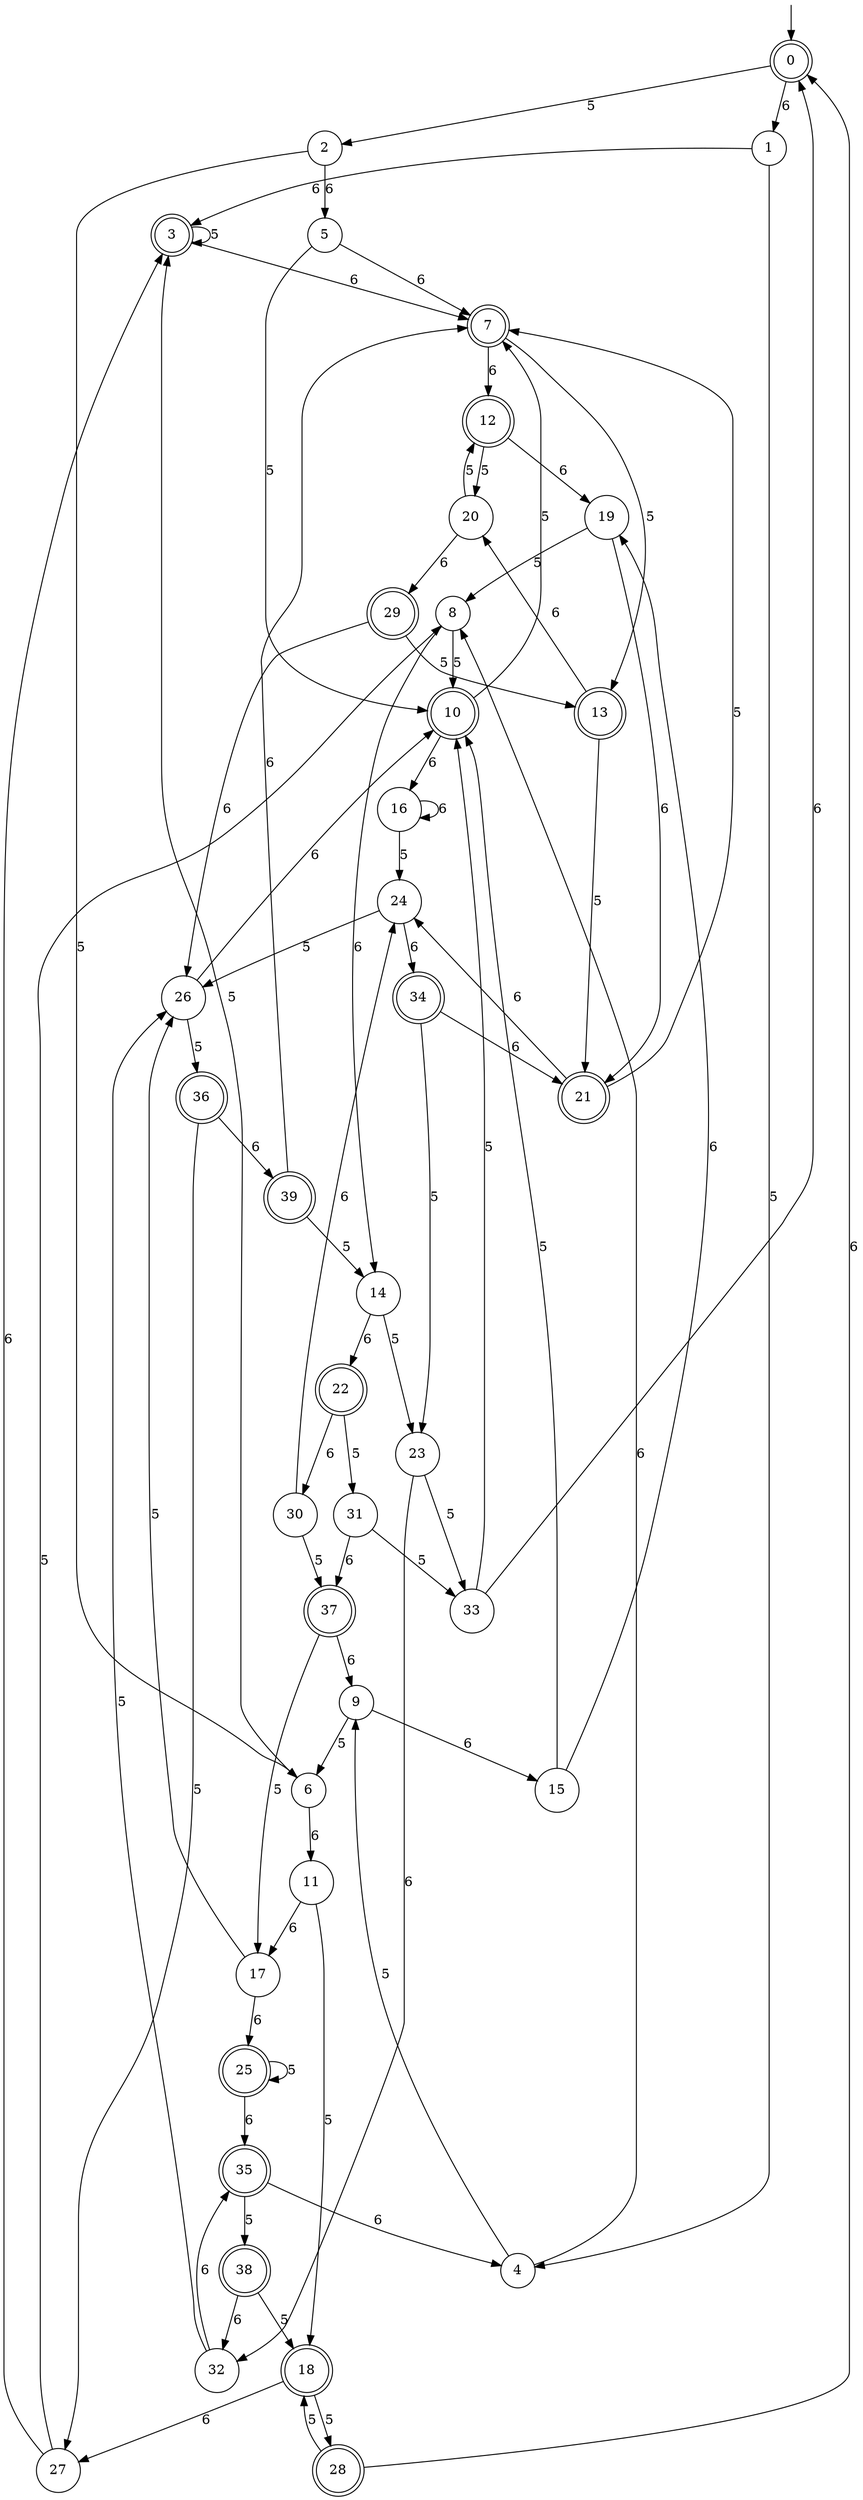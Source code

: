 digraph g {

	s0 [shape="doublecircle" label="0"];
	s1 [shape="circle" label="1"];
	s2 [shape="circle" label="2"];
	s3 [shape="doublecircle" label="3"];
	s4 [shape="circle" label="4"];
	s5 [shape="circle" label="5"];
	s6 [shape="circle" label="6"];
	s7 [shape="doublecircle" label="7"];
	s8 [shape="circle" label="8"];
	s9 [shape="circle" label="9"];
	s10 [shape="doublecircle" label="10"];
	s11 [shape="circle" label="11"];
	s12 [shape="doublecircle" label="12"];
	s13 [shape="doublecircle" label="13"];
	s14 [shape="circle" label="14"];
	s15 [shape="circle" label="15"];
	s16 [shape="circle" label="16"];
	s17 [shape="circle" label="17"];
	s18 [shape="doublecircle" label="18"];
	s19 [shape="circle" label="19"];
	s20 [shape="circle" label="20"];
	s21 [shape="doublecircle" label="21"];
	s22 [shape="doublecircle" label="22"];
	s23 [shape="circle" label="23"];
	s24 [shape="circle" label="24"];
	s25 [shape="doublecircle" label="25"];
	s26 [shape="circle" label="26"];
	s27 [shape="circle" label="27"];
	s28 [shape="doublecircle" label="28"];
	s29 [shape="doublecircle" label="29"];
	s30 [shape="circle" label="30"];
	s31 [shape="circle" label="31"];
	s32 [shape="circle" label="32"];
	s33 [shape="circle" label="33"];
	s34 [shape="doublecircle" label="34"];
	s35 [shape="doublecircle" label="35"];
	s36 [shape="doublecircle" label="36"];
	s37 [shape="doublecircle" label="37"];
	s38 [shape="doublecircle" label="38"];
	s39 [shape="doublecircle" label="39"];
	s0 -> s1 [label="6"];
	s0 -> s2 [label="5"];
	s1 -> s3 [label="6"];
	s1 -> s4 [label="5"];
	s2 -> s5 [label="6"];
	s2 -> s6 [label="5"];
	s3 -> s7 [label="6"];
	s3 -> s3 [label="5"];
	s4 -> s8 [label="6"];
	s4 -> s9 [label="5"];
	s5 -> s7 [label="6"];
	s5 -> s10 [label="5"];
	s6 -> s11 [label="6"];
	s6 -> s3 [label="5"];
	s7 -> s12 [label="6"];
	s7 -> s13 [label="5"];
	s8 -> s14 [label="6"];
	s8 -> s10 [label="5"];
	s9 -> s15 [label="6"];
	s9 -> s6 [label="5"];
	s10 -> s16 [label="6"];
	s10 -> s7 [label="5"];
	s11 -> s17 [label="6"];
	s11 -> s18 [label="5"];
	s12 -> s19 [label="6"];
	s12 -> s20 [label="5"];
	s13 -> s20 [label="6"];
	s13 -> s21 [label="5"];
	s14 -> s22 [label="6"];
	s14 -> s23 [label="5"];
	s15 -> s19 [label="6"];
	s15 -> s10 [label="5"];
	s16 -> s16 [label="6"];
	s16 -> s24 [label="5"];
	s17 -> s25 [label="6"];
	s17 -> s26 [label="5"];
	s18 -> s27 [label="6"];
	s18 -> s28 [label="5"];
	s19 -> s21 [label="6"];
	s19 -> s8 [label="5"];
	s20 -> s29 [label="6"];
	s20 -> s12 [label="5"];
	s21 -> s24 [label="6"];
	s21 -> s7 [label="5"];
	s22 -> s30 [label="6"];
	s22 -> s31 [label="5"];
	s23 -> s32 [label="6"];
	s23 -> s33 [label="5"];
	s24 -> s34 [label="6"];
	s24 -> s26 [label="5"];
	s25 -> s35 [label="6"];
	s25 -> s25 [label="5"];
	s26 -> s10 [label="6"];
	s26 -> s36 [label="5"];
	s27 -> s3 [label="6"];
	s27 -> s8 [label="5"];
	s28 -> s0 [label="6"];
	s28 -> s18 [label="5"];
	s29 -> s26 [label="6"];
	s29 -> s13 [label="5"];
	s30 -> s24 [label="6"];
	s30 -> s37 [label="5"];
	s31 -> s37 [label="6"];
	s31 -> s33 [label="5"];
	s32 -> s35 [label="6"];
	s32 -> s26 [label="5"];
	s33 -> s0 [label="6"];
	s33 -> s10 [label="5"];
	s34 -> s21 [label="6"];
	s34 -> s23 [label="5"];
	s35 -> s4 [label="6"];
	s35 -> s38 [label="5"];
	s36 -> s39 [label="6"];
	s36 -> s27 [label="5"];
	s37 -> s9 [label="6"];
	s37 -> s17 [label="5"];
	s38 -> s32 [label="6"];
	s38 -> s18 [label="5"];
	s39 -> s7 [label="6"];
	s39 -> s14 [label="5"];

__start0 [label="" shape="none" width="0" height="0"];
__start0 -> s0;

}
